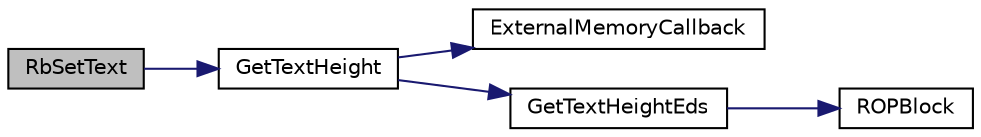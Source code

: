 digraph "RbSetText"
{
  edge [fontname="Helvetica",fontsize="10",labelfontname="Helvetica",labelfontsize="10"];
  node [fontname="Helvetica",fontsize="10",shape=record];
  rankdir="LR";
  Node1 [label="RbSetText",height=0.2,width=0.4,color="black", fillcolor="grey75", style="filled", fontcolor="black"];
  Node1 -> Node2 [color="midnightblue",fontsize="10",style="solid"];
  Node2 [label="GetTextHeight",height=0.2,width=0.4,color="black", fillcolor="white", style="filled",URL="$mchp_gfx_drv_8c.html#aa326de021b2580764f2260a7c446c9f8"];
  Node2 -> Node3 [color="midnightblue",fontsize="10",style="solid"];
  Node3 [label="ExternalMemoryCallback",height=0.2,width=0.4,color="black", fillcolor="white", style="filled",URL="$_primitive_8h.html#ae99cb247f7820909774ce7f4d345fc55"];
  Node2 -> Node4 [color="midnightblue",fontsize="10",style="solid"];
  Node4 [label="GetTextHeightEds",height=0.2,width=0.4,color="black", fillcolor="white", style="filled",URL="$mchp_gfx_drv_8c.html#a6e223656c7d8e1bd5dade22d0b56de82"];
  Node4 -> Node5 [color="midnightblue",fontsize="10",style="solid"];
  Node5 [label="ROPBlock",height=0.2,width=0.4,color="black", fillcolor="white", style="filled",URL="$mchp_gfx_drv_8c.html#a0c6cf4c2bc9ef68c22b09f6ced12e887"];
}
